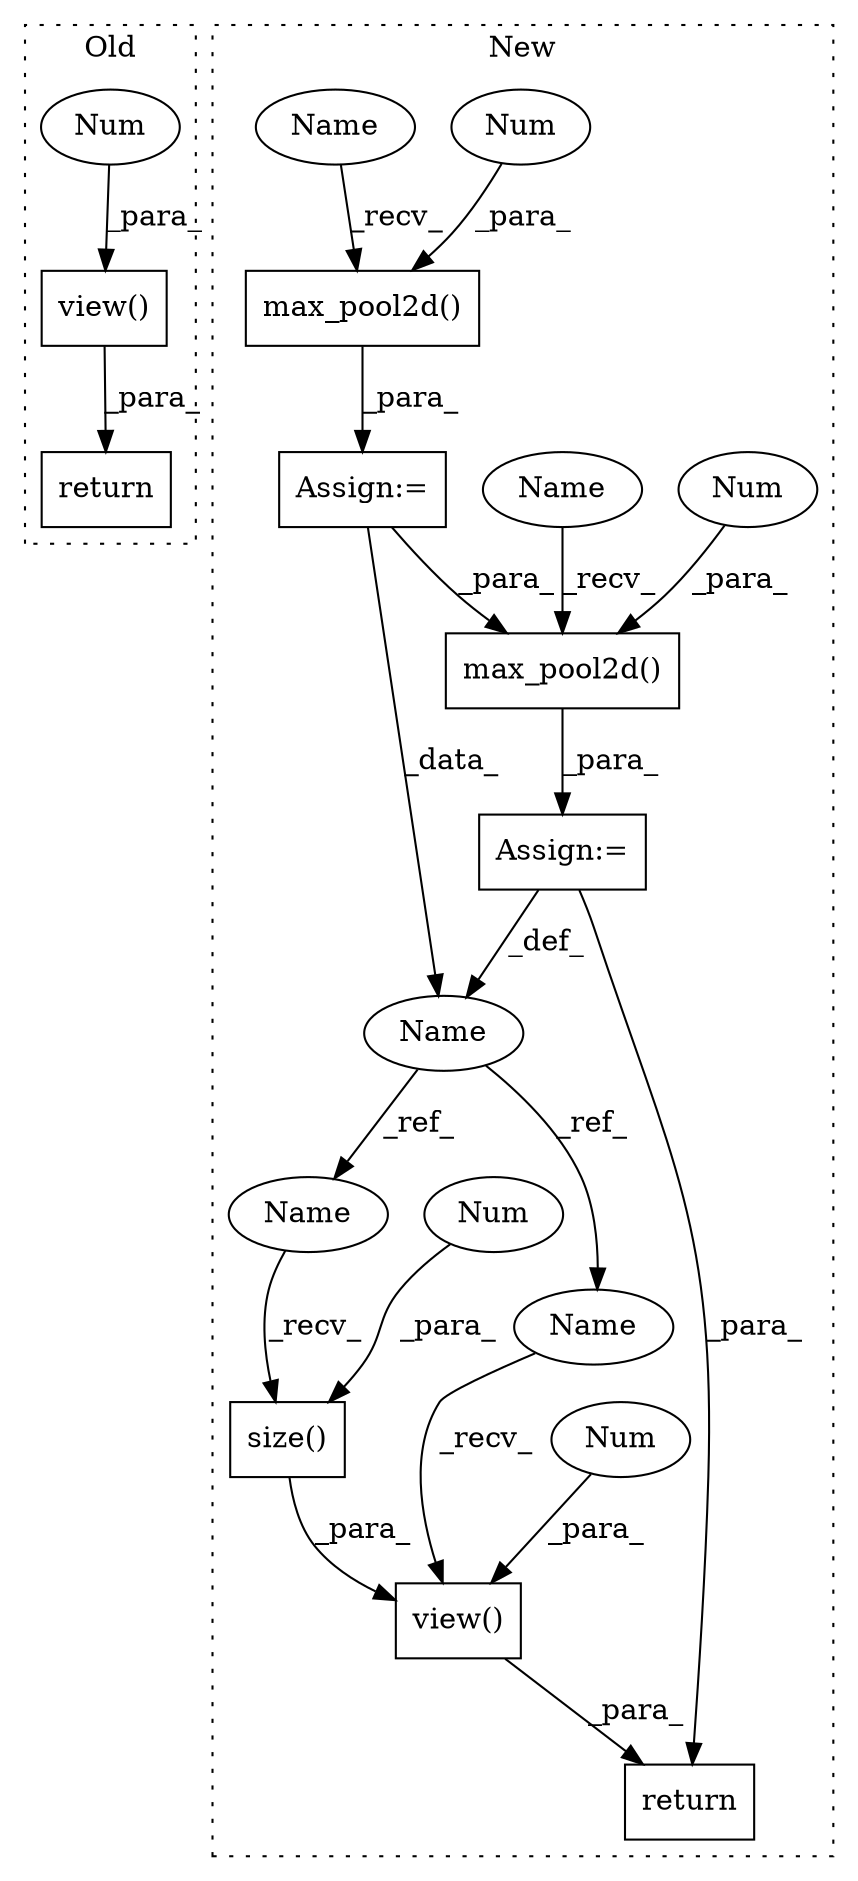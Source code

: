 digraph G {
subgraph cluster0 {
1 [label="view()" a="75" s="537,554" l="7,1" shape="box"];
3 [label="Num" a="76" s="544" l="2" shape="ellipse"];
14 [label="return" a="93" s="652" l="7" shape="box"];
label = "Old";
style="dotted";
}
subgraph cluster1 {
2 [label="max_pool2d()" a="75" s="519,538" l="13,1" shape="box"];
4 [label="Num" a="76" s="537" l="1" shape="ellipse"];
5 [label="max_pool2d()" a="75" s="446,465" l="13,1" shape="box"];
6 [label="Num" a="76" s="464" l="1" shape="ellipse"];
7 [label="view()" a="75" s="554,578" l="9,1" shape="box"];
8 [label="Name" a="87" s="513" l="3" shape="ellipse"];
9 [label="size()" a="75" s="563,573" l="9,1" shape="box"];
10 [label="Num" a="76" s="572" l="1" shape="ellipse"];
11 [label="Num" a="76" s="576" l="2" shape="ellipse"];
12 [label="Assign:=" a="68" s="516" l="3" shape="box"];
13 [label="Assign:=" a="68" s="443" l="3" shape="box"];
15 [label="return" a="93" s="688" l="7" shape="box"];
16 [label="Name" a="87" s="519" l="1" shape="ellipse"];
17 [label="Name" a="87" s="446" l="1" shape="ellipse"];
18 [label="Name" a="87" s="554" l="3" shape="ellipse"];
19 [label="Name" a="87" s="563" l="3" shape="ellipse"];
label = "New";
style="dotted";
}
1 -> 14 [label="_para_"];
2 -> 12 [label="_para_"];
3 -> 1 [label="_para_"];
4 -> 2 [label="_para_"];
5 -> 13 [label="_para_"];
6 -> 5 [label="_para_"];
7 -> 15 [label="_para_"];
8 -> 18 [label="_ref_"];
8 -> 19 [label="_ref_"];
9 -> 7 [label="_para_"];
10 -> 9 [label="_para_"];
11 -> 7 [label="_para_"];
12 -> 8 [label="_def_"];
12 -> 15 [label="_para_"];
13 -> 8 [label="_data_"];
13 -> 2 [label="_para_"];
16 -> 2 [label="_recv_"];
17 -> 5 [label="_recv_"];
18 -> 7 [label="_recv_"];
19 -> 9 [label="_recv_"];
}